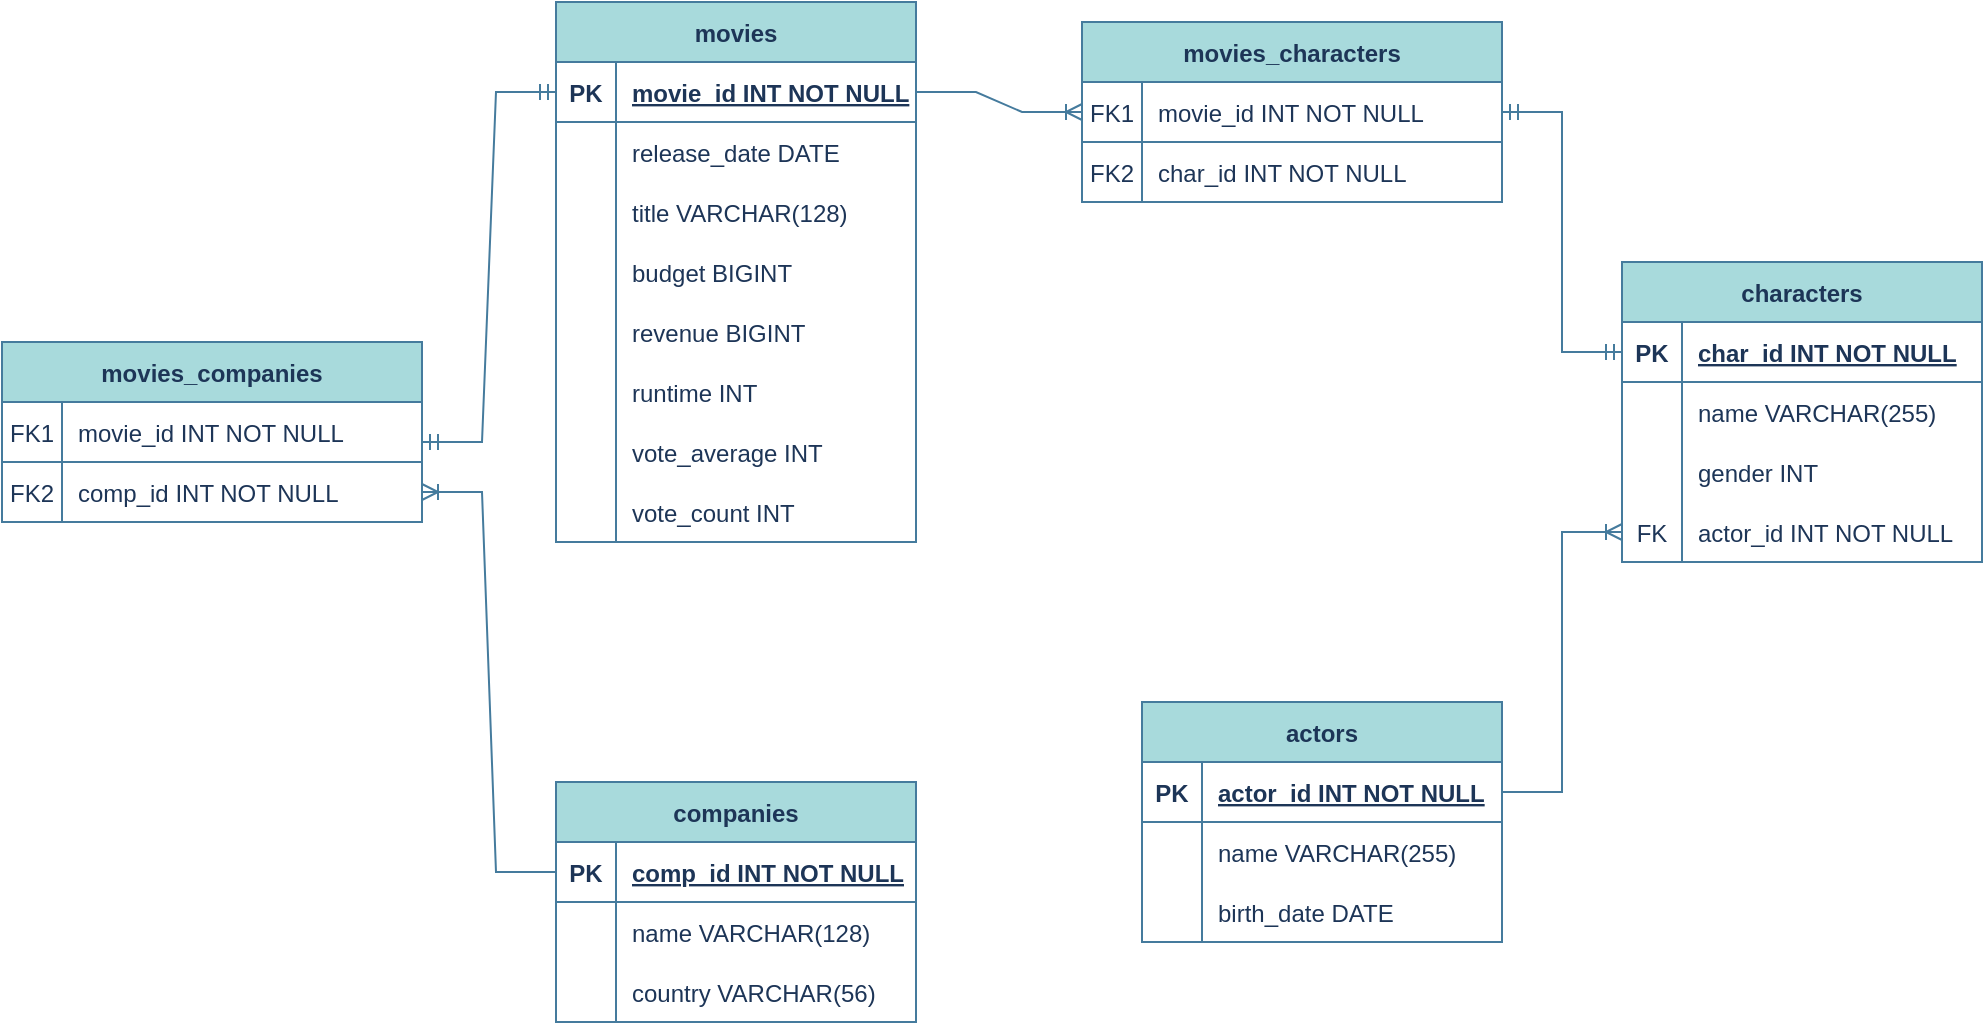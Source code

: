 <mxfile version="20.7.4" type="device"><diagram id="m9PvAGLkBXXyEAhNAXhp" name="Страница 1"><mxGraphModel dx="1693" dy="634" grid="1" gridSize="10" guides="1" tooltips="1" connect="1" arrows="1" fold="1" page="1" pageScale="1" pageWidth="827" pageHeight="1169" math="0" shadow="0"><root><mxCell id="0"/><mxCell id="1" parent="0"/><mxCell id="r9Ba5Y8X1tZbAzaDKSiV-75" value="movies_characters" style="shape=table;startSize=30;container=1;collapsible=1;childLayout=tableLayout;fixedRows=1;rowLines=0;fontStyle=1;align=center;resizeLast=1;labelBackgroundColor=none;fillColor=#A8DADC;strokeColor=#457B9D;fontColor=#1D3557;" vertex="1" parent="1"><mxGeometry x="-240" y="90" width="210" height="90" as="geometry"/></mxCell><mxCell id="r9Ba5Y8X1tZbAzaDKSiV-76" value="" style="shape=tableRow;horizontal=0;startSize=0;swimlaneHead=0;swimlaneBody=0;fillColor=none;collapsible=0;dropTarget=0;points=[[0,0.5],[1,0.5]];portConstraint=eastwest;top=0;left=0;right=0;bottom=1;labelBackgroundColor=none;strokeColor=#457B9D;fontColor=#1D3557;" vertex="1" parent="r9Ba5Y8X1tZbAzaDKSiV-75"><mxGeometry y="30" width="210" height="30" as="geometry"/></mxCell><mxCell id="r9Ba5Y8X1tZbAzaDKSiV-77" value="FK1" style="shape=partialRectangle;connectable=0;fillColor=none;top=0;left=0;bottom=0;right=0;fontStyle=0;overflow=hidden;labelBackgroundColor=none;strokeColor=#457B9D;fontColor=#1D3557;" vertex="1" parent="r9Ba5Y8X1tZbAzaDKSiV-76"><mxGeometry width="30" height="30" as="geometry"><mxRectangle width="30" height="30" as="alternateBounds"/></mxGeometry></mxCell><mxCell id="r9Ba5Y8X1tZbAzaDKSiV-78" value="movie_id INT NOT NULL" style="shape=partialRectangle;connectable=0;fillColor=none;top=0;left=0;bottom=0;right=0;align=left;spacingLeft=6;fontStyle=0;overflow=hidden;labelBackgroundColor=none;strokeColor=#457B9D;fontColor=#1D3557;" vertex="1" parent="r9Ba5Y8X1tZbAzaDKSiV-76"><mxGeometry x="30" width="180" height="30" as="geometry"><mxRectangle width="180" height="30" as="alternateBounds"/></mxGeometry></mxCell><mxCell id="r9Ba5Y8X1tZbAzaDKSiV-79" value="" style="shape=tableRow;horizontal=0;startSize=0;swimlaneHead=0;swimlaneBody=0;fillColor=none;collapsible=0;dropTarget=0;points=[[0,0.5],[1,0.5]];portConstraint=eastwest;top=0;left=0;right=0;bottom=0;labelBackgroundColor=none;strokeColor=#457B9D;fontColor=#1D3557;" vertex="1" parent="r9Ba5Y8X1tZbAzaDKSiV-75"><mxGeometry y="60" width="210" height="30" as="geometry"/></mxCell><mxCell id="r9Ba5Y8X1tZbAzaDKSiV-80" value="FK2" style="shape=partialRectangle;connectable=0;fillColor=none;top=0;left=0;bottom=0;right=0;editable=1;overflow=hidden;labelBackgroundColor=none;strokeColor=#457B9D;fontColor=#1D3557;" vertex="1" parent="r9Ba5Y8X1tZbAzaDKSiV-79"><mxGeometry width="30" height="30" as="geometry"><mxRectangle width="30" height="30" as="alternateBounds"/></mxGeometry></mxCell><mxCell id="r9Ba5Y8X1tZbAzaDKSiV-81" value="char_id INT NOT NULL" style="shape=partialRectangle;connectable=0;fillColor=none;top=0;left=0;bottom=0;right=0;align=left;spacingLeft=6;overflow=hidden;labelBackgroundColor=none;strokeColor=#457B9D;fontColor=#1D3557;" vertex="1" parent="r9Ba5Y8X1tZbAzaDKSiV-79"><mxGeometry x="30" width="180" height="30" as="geometry"><mxRectangle width="180" height="30" as="alternateBounds"/></mxGeometry></mxCell><mxCell id="r9Ba5Y8X1tZbAzaDKSiV-91" value="characters" style="shape=table;startSize=30;container=1;collapsible=1;childLayout=tableLayout;fixedRows=1;rowLines=0;fontStyle=1;align=center;resizeLast=1;strokeColor=#457B9D;fontColor=#1D3557;fillColor=#A8DADC;" vertex="1" parent="1"><mxGeometry x="30" y="210" width="180" height="150" as="geometry"/></mxCell><mxCell id="r9Ba5Y8X1tZbAzaDKSiV-92" value="" style="shape=tableRow;horizontal=0;startSize=0;swimlaneHead=0;swimlaneBody=0;fillColor=none;collapsible=0;dropTarget=0;points=[[0,0.5],[1,0.5]];portConstraint=eastwest;top=0;left=0;right=0;bottom=1;strokeColor=#457B9D;fontColor=#1D3557;" vertex="1" parent="r9Ba5Y8X1tZbAzaDKSiV-91"><mxGeometry y="30" width="180" height="30" as="geometry"/></mxCell><mxCell id="r9Ba5Y8X1tZbAzaDKSiV-93" value="PK" style="shape=partialRectangle;connectable=0;fillColor=none;top=0;left=0;bottom=0;right=0;fontStyle=1;overflow=hidden;strokeColor=#457B9D;fontColor=#1D3557;" vertex="1" parent="r9Ba5Y8X1tZbAzaDKSiV-92"><mxGeometry width="30" height="30" as="geometry"><mxRectangle width="30" height="30" as="alternateBounds"/></mxGeometry></mxCell><mxCell id="r9Ba5Y8X1tZbAzaDKSiV-94" value="char_id INT NOT NULL" style="shape=partialRectangle;connectable=0;fillColor=none;top=0;left=0;bottom=0;right=0;align=left;spacingLeft=6;fontStyle=5;overflow=hidden;strokeColor=#457B9D;fontColor=#1D3557;" vertex="1" parent="r9Ba5Y8X1tZbAzaDKSiV-92"><mxGeometry x="30" width="150" height="30" as="geometry"><mxRectangle width="150" height="30" as="alternateBounds"/></mxGeometry></mxCell><mxCell id="r9Ba5Y8X1tZbAzaDKSiV-95" value="" style="shape=tableRow;horizontal=0;startSize=0;swimlaneHead=0;swimlaneBody=0;fillColor=none;collapsible=0;dropTarget=0;points=[[0,0.5],[1,0.5]];portConstraint=eastwest;top=0;left=0;right=0;bottom=0;strokeColor=#457B9D;fontColor=#1D3557;" vertex="1" parent="r9Ba5Y8X1tZbAzaDKSiV-91"><mxGeometry y="60" width="180" height="30" as="geometry"/></mxCell><mxCell id="r9Ba5Y8X1tZbAzaDKSiV-96" value="" style="shape=partialRectangle;connectable=0;fillColor=none;top=0;left=0;bottom=0;right=0;editable=1;overflow=hidden;strokeColor=#457B9D;fontColor=#1D3557;" vertex="1" parent="r9Ba5Y8X1tZbAzaDKSiV-95"><mxGeometry width="30" height="30" as="geometry"><mxRectangle width="30" height="30" as="alternateBounds"/></mxGeometry></mxCell><mxCell id="r9Ba5Y8X1tZbAzaDKSiV-97" value="name VARCHAR(255)" style="shape=partialRectangle;connectable=0;fillColor=none;top=0;left=0;bottom=0;right=0;align=left;spacingLeft=6;overflow=hidden;strokeColor=#457B9D;fontColor=#1D3557;" vertex="1" parent="r9Ba5Y8X1tZbAzaDKSiV-95"><mxGeometry x="30" width="150" height="30" as="geometry"><mxRectangle width="150" height="30" as="alternateBounds"/></mxGeometry></mxCell><mxCell id="r9Ba5Y8X1tZbAzaDKSiV-98" value="" style="shape=tableRow;horizontal=0;startSize=0;swimlaneHead=0;swimlaneBody=0;fillColor=none;collapsible=0;dropTarget=0;points=[[0,0.5],[1,0.5]];portConstraint=eastwest;top=0;left=0;right=0;bottom=0;strokeColor=#457B9D;fontColor=#1D3557;" vertex="1" parent="r9Ba5Y8X1tZbAzaDKSiV-91"><mxGeometry y="90" width="180" height="30" as="geometry"/></mxCell><mxCell id="r9Ba5Y8X1tZbAzaDKSiV-99" value="" style="shape=partialRectangle;connectable=0;fillColor=none;top=0;left=0;bottom=0;right=0;editable=1;overflow=hidden;strokeColor=#457B9D;fontColor=#1D3557;" vertex="1" parent="r9Ba5Y8X1tZbAzaDKSiV-98"><mxGeometry width="30" height="30" as="geometry"><mxRectangle width="30" height="30" as="alternateBounds"/></mxGeometry></mxCell><mxCell id="r9Ba5Y8X1tZbAzaDKSiV-100" value="gender INT" style="shape=partialRectangle;connectable=0;fillColor=none;top=0;left=0;bottom=0;right=0;align=left;spacingLeft=6;overflow=hidden;strokeColor=#457B9D;fontColor=#1D3557;" vertex="1" parent="r9Ba5Y8X1tZbAzaDKSiV-98"><mxGeometry x="30" width="150" height="30" as="geometry"><mxRectangle width="150" height="30" as="alternateBounds"/></mxGeometry></mxCell><mxCell id="r9Ba5Y8X1tZbAzaDKSiV-101" value="" style="shape=tableRow;horizontal=0;startSize=0;swimlaneHead=0;swimlaneBody=0;fillColor=none;collapsible=0;dropTarget=0;points=[[0,0.5],[1,0.5]];portConstraint=eastwest;top=0;left=0;right=0;bottom=0;strokeColor=#457B9D;fontColor=#1D3557;" vertex="1" parent="r9Ba5Y8X1tZbAzaDKSiV-91"><mxGeometry y="120" width="180" height="30" as="geometry"/></mxCell><mxCell id="r9Ba5Y8X1tZbAzaDKSiV-102" value="FK" style="shape=partialRectangle;connectable=0;fillColor=none;top=0;left=0;bottom=0;right=0;editable=1;overflow=hidden;strokeColor=#457B9D;fontColor=#1D3557;" vertex="1" parent="r9Ba5Y8X1tZbAzaDKSiV-101"><mxGeometry width="30" height="30" as="geometry"><mxRectangle width="30" height="30" as="alternateBounds"/></mxGeometry></mxCell><mxCell id="r9Ba5Y8X1tZbAzaDKSiV-103" value="actor_id INT NOT NULL" style="shape=partialRectangle;connectable=0;fillColor=none;top=0;left=0;bottom=0;right=0;align=left;spacingLeft=6;overflow=hidden;strokeColor=#457B9D;fontColor=#1D3557;" vertex="1" parent="r9Ba5Y8X1tZbAzaDKSiV-101"><mxGeometry x="30" width="150" height="30" as="geometry"><mxRectangle width="150" height="30" as="alternateBounds"/></mxGeometry></mxCell><mxCell id="r9Ba5Y8X1tZbAzaDKSiV-106" value="actors" style="shape=table;startSize=30;container=1;collapsible=1;childLayout=tableLayout;fixedRows=1;rowLines=0;fontStyle=1;align=center;resizeLast=1;strokeColor=#457B9D;fontColor=#1D3557;fillColor=#A8DADC;" vertex="1" parent="1"><mxGeometry x="-210" y="430" width="180" height="120" as="geometry"/></mxCell><mxCell id="r9Ba5Y8X1tZbAzaDKSiV-107" value="" style="shape=tableRow;horizontal=0;startSize=0;swimlaneHead=0;swimlaneBody=0;fillColor=none;collapsible=0;dropTarget=0;points=[[0,0.5],[1,0.5]];portConstraint=eastwest;top=0;left=0;right=0;bottom=1;strokeColor=#457B9D;fontColor=#1D3557;" vertex="1" parent="r9Ba5Y8X1tZbAzaDKSiV-106"><mxGeometry y="30" width="180" height="30" as="geometry"/></mxCell><mxCell id="r9Ba5Y8X1tZbAzaDKSiV-108" value="PK" style="shape=partialRectangle;connectable=0;fillColor=none;top=0;left=0;bottom=0;right=0;fontStyle=1;overflow=hidden;strokeColor=#457B9D;fontColor=#1D3557;" vertex="1" parent="r9Ba5Y8X1tZbAzaDKSiV-107"><mxGeometry width="30" height="30" as="geometry"><mxRectangle width="30" height="30" as="alternateBounds"/></mxGeometry></mxCell><mxCell id="r9Ba5Y8X1tZbAzaDKSiV-109" value="actor_id INT NOT NULL" style="shape=partialRectangle;connectable=0;fillColor=none;top=0;left=0;bottom=0;right=0;align=left;spacingLeft=6;fontStyle=5;overflow=hidden;strokeColor=#457B9D;fontColor=#1D3557;" vertex="1" parent="r9Ba5Y8X1tZbAzaDKSiV-107"><mxGeometry x="30" width="150" height="30" as="geometry"><mxRectangle width="150" height="30" as="alternateBounds"/></mxGeometry></mxCell><mxCell id="r9Ba5Y8X1tZbAzaDKSiV-110" value="" style="shape=tableRow;horizontal=0;startSize=0;swimlaneHead=0;swimlaneBody=0;fillColor=none;collapsible=0;dropTarget=0;points=[[0,0.5],[1,0.5]];portConstraint=eastwest;top=0;left=0;right=0;bottom=0;strokeColor=#457B9D;fontColor=#1D3557;" vertex="1" parent="r9Ba5Y8X1tZbAzaDKSiV-106"><mxGeometry y="60" width="180" height="30" as="geometry"/></mxCell><mxCell id="r9Ba5Y8X1tZbAzaDKSiV-111" value="" style="shape=partialRectangle;connectable=0;fillColor=none;top=0;left=0;bottom=0;right=0;editable=1;overflow=hidden;strokeColor=#457B9D;fontColor=#1D3557;" vertex="1" parent="r9Ba5Y8X1tZbAzaDKSiV-110"><mxGeometry width="30" height="30" as="geometry"><mxRectangle width="30" height="30" as="alternateBounds"/></mxGeometry></mxCell><mxCell id="r9Ba5Y8X1tZbAzaDKSiV-112" value="name VARCHAR(255)" style="shape=partialRectangle;connectable=0;fillColor=none;top=0;left=0;bottom=0;right=0;align=left;spacingLeft=6;overflow=hidden;strokeColor=#457B9D;fontColor=#1D3557;" vertex="1" parent="r9Ba5Y8X1tZbAzaDKSiV-110"><mxGeometry x="30" width="150" height="30" as="geometry"><mxRectangle width="150" height="30" as="alternateBounds"/></mxGeometry></mxCell><mxCell id="r9Ba5Y8X1tZbAzaDKSiV-113" value="" style="shape=tableRow;horizontal=0;startSize=0;swimlaneHead=0;swimlaneBody=0;fillColor=none;collapsible=0;dropTarget=0;points=[[0,0.5],[1,0.5]];portConstraint=eastwest;top=0;left=0;right=0;bottom=0;strokeColor=#457B9D;fontColor=#1D3557;" vertex="1" parent="r9Ba5Y8X1tZbAzaDKSiV-106"><mxGeometry y="90" width="180" height="30" as="geometry"/></mxCell><mxCell id="r9Ba5Y8X1tZbAzaDKSiV-114" value="" style="shape=partialRectangle;connectable=0;fillColor=none;top=0;left=0;bottom=0;right=0;editable=1;overflow=hidden;strokeColor=#457B9D;fontColor=#1D3557;" vertex="1" parent="r9Ba5Y8X1tZbAzaDKSiV-113"><mxGeometry width="30" height="30" as="geometry"><mxRectangle width="30" height="30" as="alternateBounds"/></mxGeometry></mxCell><mxCell id="r9Ba5Y8X1tZbAzaDKSiV-115" value="birth_date DATE" style="shape=partialRectangle;connectable=0;fillColor=none;top=0;left=0;bottom=0;right=0;align=left;spacingLeft=6;overflow=hidden;strokeColor=#457B9D;fontColor=#1D3557;" vertex="1" parent="r9Ba5Y8X1tZbAzaDKSiV-113"><mxGeometry x="30" width="150" height="30" as="geometry"><mxRectangle width="150" height="30" as="alternateBounds"/></mxGeometry></mxCell><mxCell id="r9Ba5Y8X1tZbAzaDKSiV-123" value="" style="edgeStyle=entityRelationEdgeStyle;fontSize=12;html=1;endArrow=ERoneToMany;rounded=0;strokeColor=#457B9D;fontColor=#1D3557;fillColor=#A8DADC;entryX=0;entryY=0.5;entryDx=0;entryDy=0;exitX=1;exitY=0.5;exitDx=0;exitDy=0;" edge="1" parent="1" source="r9Ba5Y8X1tZbAzaDKSiV-107" target="r9Ba5Y8X1tZbAzaDKSiV-101"><mxGeometry width="100" height="100" relative="1" as="geometry"><mxPoint x="-110" y="490" as="sourcePoint"/><mxPoint x="-10" y="370" as="targetPoint"/></mxGeometry></mxCell><mxCell id="r9Ba5Y8X1tZbAzaDKSiV-125" value="movies" style="shape=table;startSize=30;container=1;collapsible=1;childLayout=tableLayout;fixedRows=1;rowLines=0;fontStyle=1;align=center;resizeLast=1;strokeColor=#457B9D;fontColor=#1D3557;fillColor=#A8DADC;" vertex="1" parent="1"><mxGeometry x="-503" y="80" width="180" height="270" as="geometry"/></mxCell><mxCell id="r9Ba5Y8X1tZbAzaDKSiV-126" value="" style="shape=tableRow;horizontal=0;startSize=0;swimlaneHead=0;swimlaneBody=0;fillColor=none;collapsible=0;dropTarget=0;points=[[0,0.5],[1,0.5]];portConstraint=eastwest;top=0;left=0;right=0;bottom=1;strokeColor=#457B9D;fontColor=#1D3557;" vertex="1" parent="r9Ba5Y8X1tZbAzaDKSiV-125"><mxGeometry y="30" width="180" height="30" as="geometry"/></mxCell><mxCell id="r9Ba5Y8X1tZbAzaDKSiV-127" value="PK" style="shape=partialRectangle;connectable=0;fillColor=none;top=0;left=0;bottom=0;right=0;fontStyle=1;overflow=hidden;strokeColor=#457B9D;fontColor=#1D3557;" vertex="1" parent="r9Ba5Y8X1tZbAzaDKSiV-126"><mxGeometry width="30" height="30" as="geometry"><mxRectangle width="30" height="30" as="alternateBounds"/></mxGeometry></mxCell><mxCell id="r9Ba5Y8X1tZbAzaDKSiV-128" value="movie_id INT NOT NULL" style="shape=partialRectangle;connectable=0;fillColor=none;top=0;left=0;bottom=0;right=0;align=left;spacingLeft=6;fontStyle=5;overflow=hidden;strokeColor=#457B9D;fontColor=#1D3557;" vertex="1" parent="r9Ba5Y8X1tZbAzaDKSiV-126"><mxGeometry x="30" width="150" height="30" as="geometry"><mxRectangle width="150" height="30" as="alternateBounds"/></mxGeometry></mxCell><mxCell id="r9Ba5Y8X1tZbAzaDKSiV-129" value="" style="shape=tableRow;horizontal=0;startSize=0;swimlaneHead=0;swimlaneBody=0;fillColor=none;collapsible=0;dropTarget=0;points=[[0,0.5],[1,0.5]];portConstraint=eastwest;top=0;left=0;right=0;bottom=0;strokeColor=#457B9D;fontColor=#1D3557;" vertex="1" parent="r9Ba5Y8X1tZbAzaDKSiV-125"><mxGeometry y="60" width="180" height="30" as="geometry"/></mxCell><mxCell id="r9Ba5Y8X1tZbAzaDKSiV-130" value="" style="shape=partialRectangle;connectable=0;fillColor=none;top=0;left=0;bottom=0;right=0;editable=1;overflow=hidden;strokeColor=#457B9D;fontColor=#1D3557;" vertex="1" parent="r9Ba5Y8X1tZbAzaDKSiV-129"><mxGeometry width="30" height="30" as="geometry"><mxRectangle width="30" height="30" as="alternateBounds"/></mxGeometry></mxCell><mxCell id="r9Ba5Y8X1tZbAzaDKSiV-131" value="release_date DATE" style="shape=partialRectangle;connectable=0;fillColor=none;top=0;left=0;bottom=0;right=0;align=left;spacingLeft=6;overflow=hidden;strokeColor=#457B9D;fontColor=#1D3557;" vertex="1" parent="r9Ba5Y8X1tZbAzaDKSiV-129"><mxGeometry x="30" width="150" height="30" as="geometry"><mxRectangle width="150" height="30" as="alternateBounds"/></mxGeometry></mxCell><mxCell id="r9Ba5Y8X1tZbAzaDKSiV-132" value="" style="shape=tableRow;horizontal=0;startSize=0;swimlaneHead=0;swimlaneBody=0;fillColor=none;collapsible=0;dropTarget=0;points=[[0,0.5],[1,0.5]];portConstraint=eastwest;top=0;left=0;right=0;bottom=0;strokeColor=#457B9D;fontColor=#1D3557;" vertex="1" parent="r9Ba5Y8X1tZbAzaDKSiV-125"><mxGeometry y="90" width="180" height="30" as="geometry"/></mxCell><mxCell id="r9Ba5Y8X1tZbAzaDKSiV-133" value="" style="shape=partialRectangle;connectable=0;fillColor=none;top=0;left=0;bottom=0;right=0;editable=1;overflow=hidden;strokeColor=#457B9D;fontColor=#1D3557;" vertex="1" parent="r9Ba5Y8X1tZbAzaDKSiV-132"><mxGeometry width="30" height="30" as="geometry"><mxRectangle width="30" height="30" as="alternateBounds"/></mxGeometry></mxCell><mxCell id="r9Ba5Y8X1tZbAzaDKSiV-134" value="title VARCHAR(128)" style="shape=partialRectangle;connectable=0;fillColor=none;top=0;left=0;bottom=0;right=0;align=left;spacingLeft=6;overflow=hidden;strokeColor=#457B9D;fontColor=#1D3557;" vertex="1" parent="r9Ba5Y8X1tZbAzaDKSiV-132"><mxGeometry x="30" width="150" height="30" as="geometry"><mxRectangle width="150" height="30" as="alternateBounds"/></mxGeometry></mxCell><mxCell id="r9Ba5Y8X1tZbAzaDKSiV-135" value="" style="shape=tableRow;horizontal=0;startSize=0;swimlaneHead=0;swimlaneBody=0;fillColor=none;collapsible=0;dropTarget=0;points=[[0,0.5],[1,0.5]];portConstraint=eastwest;top=0;left=0;right=0;bottom=0;strokeColor=#457B9D;fontColor=#1D3557;" vertex="1" parent="r9Ba5Y8X1tZbAzaDKSiV-125"><mxGeometry y="120" width="180" height="30" as="geometry"/></mxCell><mxCell id="r9Ba5Y8X1tZbAzaDKSiV-136" value="" style="shape=partialRectangle;connectable=0;fillColor=none;top=0;left=0;bottom=0;right=0;editable=1;overflow=hidden;strokeColor=#457B9D;fontColor=#1D3557;" vertex="1" parent="r9Ba5Y8X1tZbAzaDKSiV-135"><mxGeometry width="30" height="30" as="geometry"><mxRectangle width="30" height="30" as="alternateBounds"/></mxGeometry></mxCell><mxCell id="r9Ba5Y8X1tZbAzaDKSiV-137" value="budget BIGINT" style="shape=partialRectangle;connectable=0;fillColor=none;top=0;left=0;bottom=0;right=0;align=left;spacingLeft=6;overflow=hidden;strokeColor=#457B9D;fontColor=#1D3557;" vertex="1" parent="r9Ba5Y8X1tZbAzaDKSiV-135"><mxGeometry x="30" width="150" height="30" as="geometry"><mxRectangle width="150" height="30" as="alternateBounds"/></mxGeometry></mxCell><mxCell id="r9Ba5Y8X1tZbAzaDKSiV-178" style="shape=tableRow;horizontal=0;startSize=0;swimlaneHead=0;swimlaneBody=0;fillColor=none;collapsible=0;dropTarget=0;points=[[0,0.5],[1,0.5]];portConstraint=eastwest;top=0;left=0;right=0;bottom=0;strokeColor=#457B9D;fontColor=#1D3557;" vertex="1" parent="r9Ba5Y8X1tZbAzaDKSiV-125"><mxGeometry y="150" width="180" height="30" as="geometry"/></mxCell><mxCell id="r9Ba5Y8X1tZbAzaDKSiV-179" style="shape=partialRectangle;connectable=0;fillColor=none;top=0;left=0;bottom=0;right=0;editable=1;overflow=hidden;strokeColor=#457B9D;fontColor=#1D3557;" vertex="1" parent="r9Ba5Y8X1tZbAzaDKSiV-178"><mxGeometry width="30" height="30" as="geometry"><mxRectangle width="30" height="30" as="alternateBounds"/></mxGeometry></mxCell><mxCell id="r9Ba5Y8X1tZbAzaDKSiV-180" value="revenue BIGINT" style="shape=partialRectangle;connectable=0;fillColor=none;top=0;left=0;bottom=0;right=0;align=left;spacingLeft=6;overflow=hidden;strokeColor=#457B9D;fontColor=#1D3557;" vertex="1" parent="r9Ba5Y8X1tZbAzaDKSiV-178"><mxGeometry x="30" width="150" height="30" as="geometry"><mxRectangle width="150" height="30" as="alternateBounds"/></mxGeometry></mxCell><mxCell id="r9Ba5Y8X1tZbAzaDKSiV-181" style="shape=tableRow;horizontal=0;startSize=0;swimlaneHead=0;swimlaneBody=0;fillColor=none;collapsible=0;dropTarget=0;points=[[0,0.5],[1,0.5]];portConstraint=eastwest;top=0;left=0;right=0;bottom=0;strokeColor=#457B9D;fontColor=#1D3557;" vertex="1" parent="r9Ba5Y8X1tZbAzaDKSiV-125"><mxGeometry y="180" width="180" height="30" as="geometry"/></mxCell><mxCell id="r9Ba5Y8X1tZbAzaDKSiV-182" style="shape=partialRectangle;connectable=0;fillColor=none;top=0;left=0;bottom=0;right=0;editable=1;overflow=hidden;strokeColor=#457B9D;fontColor=#1D3557;" vertex="1" parent="r9Ba5Y8X1tZbAzaDKSiV-181"><mxGeometry width="30" height="30" as="geometry"><mxRectangle width="30" height="30" as="alternateBounds"/></mxGeometry></mxCell><mxCell id="r9Ba5Y8X1tZbAzaDKSiV-183" value="runtime INT" style="shape=partialRectangle;connectable=0;fillColor=none;top=0;left=0;bottom=0;right=0;align=left;spacingLeft=6;overflow=hidden;strokeColor=#457B9D;fontColor=#1D3557;" vertex="1" parent="r9Ba5Y8X1tZbAzaDKSiV-181"><mxGeometry x="30" width="150" height="30" as="geometry"><mxRectangle width="150" height="30" as="alternateBounds"/></mxGeometry></mxCell><mxCell id="r9Ba5Y8X1tZbAzaDKSiV-184" style="shape=tableRow;horizontal=0;startSize=0;swimlaneHead=0;swimlaneBody=0;fillColor=none;collapsible=0;dropTarget=0;points=[[0,0.5],[1,0.5]];portConstraint=eastwest;top=0;left=0;right=0;bottom=0;strokeColor=#457B9D;fontColor=#1D3557;" vertex="1" parent="r9Ba5Y8X1tZbAzaDKSiV-125"><mxGeometry y="210" width="180" height="30" as="geometry"/></mxCell><mxCell id="r9Ba5Y8X1tZbAzaDKSiV-185" style="shape=partialRectangle;connectable=0;fillColor=none;top=0;left=0;bottom=0;right=0;editable=1;overflow=hidden;strokeColor=#457B9D;fontColor=#1D3557;" vertex="1" parent="r9Ba5Y8X1tZbAzaDKSiV-184"><mxGeometry width="30" height="30" as="geometry"><mxRectangle width="30" height="30" as="alternateBounds"/></mxGeometry></mxCell><mxCell id="r9Ba5Y8X1tZbAzaDKSiV-186" value="vote_average INT" style="shape=partialRectangle;connectable=0;fillColor=none;top=0;left=0;bottom=0;right=0;align=left;spacingLeft=6;overflow=hidden;strokeColor=#457B9D;fontColor=#1D3557;" vertex="1" parent="r9Ba5Y8X1tZbAzaDKSiV-184"><mxGeometry x="30" width="150" height="30" as="geometry"><mxRectangle width="150" height="30" as="alternateBounds"/></mxGeometry></mxCell><mxCell id="r9Ba5Y8X1tZbAzaDKSiV-187" style="shape=tableRow;horizontal=0;startSize=0;swimlaneHead=0;swimlaneBody=0;fillColor=none;collapsible=0;dropTarget=0;points=[[0,0.5],[1,0.5]];portConstraint=eastwest;top=0;left=0;right=0;bottom=0;strokeColor=#457B9D;fontColor=#1D3557;" vertex="1" parent="r9Ba5Y8X1tZbAzaDKSiV-125"><mxGeometry y="240" width="180" height="30" as="geometry"/></mxCell><mxCell id="r9Ba5Y8X1tZbAzaDKSiV-188" style="shape=partialRectangle;connectable=0;fillColor=none;top=0;left=0;bottom=0;right=0;editable=1;overflow=hidden;strokeColor=#457B9D;fontColor=#1D3557;" vertex="1" parent="r9Ba5Y8X1tZbAzaDKSiV-187"><mxGeometry width="30" height="30" as="geometry"><mxRectangle width="30" height="30" as="alternateBounds"/></mxGeometry></mxCell><mxCell id="r9Ba5Y8X1tZbAzaDKSiV-189" value="vote_count INT" style="shape=partialRectangle;connectable=0;fillColor=none;top=0;left=0;bottom=0;right=0;align=left;spacingLeft=6;overflow=hidden;strokeColor=#457B9D;fontColor=#1D3557;" vertex="1" parent="r9Ba5Y8X1tZbAzaDKSiV-187"><mxGeometry x="30" width="150" height="30" as="geometry"><mxRectangle width="150" height="30" as="alternateBounds"/></mxGeometry></mxCell><mxCell id="r9Ba5Y8X1tZbAzaDKSiV-138" value="companies" style="shape=table;startSize=30;container=1;collapsible=1;childLayout=tableLayout;fixedRows=1;rowLines=0;fontStyle=1;align=center;resizeLast=1;strokeColor=#457B9D;fontColor=#1D3557;fillColor=#A8DADC;" vertex="1" parent="1"><mxGeometry x="-503" y="470" width="180" height="120" as="geometry"/></mxCell><mxCell id="r9Ba5Y8X1tZbAzaDKSiV-139" value="" style="shape=tableRow;horizontal=0;startSize=0;swimlaneHead=0;swimlaneBody=0;fillColor=none;collapsible=0;dropTarget=0;points=[[0,0.5],[1,0.5]];portConstraint=eastwest;top=0;left=0;right=0;bottom=1;strokeColor=#457B9D;fontColor=#1D3557;" vertex="1" parent="r9Ba5Y8X1tZbAzaDKSiV-138"><mxGeometry y="30" width="180" height="30" as="geometry"/></mxCell><mxCell id="r9Ba5Y8X1tZbAzaDKSiV-140" value="PK" style="shape=partialRectangle;connectable=0;fillColor=none;top=0;left=0;bottom=0;right=0;fontStyle=1;overflow=hidden;strokeColor=#457B9D;fontColor=#1D3557;" vertex="1" parent="r9Ba5Y8X1tZbAzaDKSiV-139"><mxGeometry width="30" height="30" as="geometry"><mxRectangle width="30" height="30" as="alternateBounds"/></mxGeometry></mxCell><mxCell id="r9Ba5Y8X1tZbAzaDKSiV-141" value="comp_id INT NOT NULL" style="shape=partialRectangle;connectable=0;fillColor=none;top=0;left=0;bottom=0;right=0;align=left;spacingLeft=6;fontStyle=5;overflow=hidden;strokeColor=#457B9D;fontColor=#1D3557;" vertex="1" parent="r9Ba5Y8X1tZbAzaDKSiV-139"><mxGeometry x="30" width="150" height="30" as="geometry"><mxRectangle width="150" height="30" as="alternateBounds"/></mxGeometry></mxCell><mxCell id="r9Ba5Y8X1tZbAzaDKSiV-142" value="" style="shape=tableRow;horizontal=0;startSize=0;swimlaneHead=0;swimlaneBody=0;fillColor=none;collapsible=0;dropTarget=0;points=[[0,0.5],[1,0.5]];portConstraint=eastwest;top=0;left=0;right=0;bottom=0;strokeColor=#457B9D;fontColor=#1D3557;" vertex="1" parent="r9Ba5Y8X1tZbAzaDKSiV-138"><mxGeometry y="60" width="180" height="30" as="geometry"/></mxCell><mxCell id="r9Ba5Y8X1tZbAzaDKSiV-143" value="" style="shape=partialRectangle;connectable=0;fillColor=none;top=0;left=0;bottom=0;right=0;editable=1;overflow=hidden;strokeColor=#457B9D;fontColor=#1D3557;" vertex="1" parent="r9Ba5Y8X1tZbAzaDKSiV-142"><mxGeometry width="30" height="30" as="geometry"><mxRectangle width="30" height="30" as="alternateBounds"/></mxGeometry></mxCell><mxCell id="r9Ba5Y8X1tZbAzaDKSiV-144" value="name VARCHAR(128)" style="shape=partialRectangle;connectable=0;fillColor=none;top=0;left=0;bottom=0;right=0;align=left;spacingLeft=6;overflow=hidden;strokeColor=#457B9D;fontColor=#1D3557;" vertex="1" parent="r9Ba5Y8X1tZbAzaDKSiV-142"><mxGeometry x="30" width="150" height="30" as="geometry"><mxRectangle width="150" height="30" as="alternateBounds"/></mxGeometry></mxCell><mxCell id="r9Ba5Y8X1tZbAzaDKSiV-145" value="" style="shape=tableRow;horizontal=0;startSize=0;swimlaneHead=0;swimlaneBody=0;fillColor=none;collapsible=0;dropTarget=0;points=[[0,0.5],[1,0.5]];portConstraint=eastwest;top=0;left=0;right=0;bottom=0;strokeColor=#457B9D;fontColor=#1D3557;" vertex="1" parent="r9Ba5Y8X1tZbAzaDKSiV-138"><mxGeometry y="90" width="180" height="30" as="geometry"/></mxCell><mxCell id="r9Ba5Y8X1tZbAzaDKSiV-146" value="" style="shape=partialRectangle;connectable=0;fillColor=none;top=0;left=0;bottom=0;right=0;editable=1;overflow=hidden;strokeColor=#457B9D;fontColor=#1D3557;" vertex="1" parent="r9Ba5Y8X1tZbAzaDKSiV-145"><mxGeometry width="30" height="30" as="geometry"><mxRectangle width="30" height="30" as="alternateBounds"/></mxGeometry></mxCell><mxCell id="r9Ba5Y8X1tZbAzaDKSiV-147" value="country VARCHAR(56)" style="shape=partialRectangle;connectable=0;fillColor=none;top=0;left=0;bottom=0;right=0;align=left;spacingLeft=6;overflow=hidden;strokeColor=#457B9D;fontColor=#1D3557;" vertex="1" parent="r9Ba5Y8X1tZbAzaDKSiV-145"><mxGeometry x="30" width="150" height="30" as="geometry"><mxRectangle width="150" height="30" as="alternateBounds"/></mxGeometry></mxCell><mxCell id="r9Ba5Y8X1tZbAzaDKSiV-166" value="movies_companies" style="shape=table;startSize=30;container=1;collapsible=1;childLayout=tableLayout;fixedRows=1;rowLines=0;fontStyle=1;align=center;resizeLast=1;labelBackgroundColor=none;fillColor=#A8DADC;strokeColor=#457B9D;fontColor=#1D3557;" vertex="1" parent="1"><mxGeometry x="-780" y="250" width="210" height="90" as="geometry"/></mxCell><mxCell id="r9Ba5Y8X1tZbAzaDKSiV-167" value="" style="shape=tableRow;horizontal=0;startSize=0;swimlaneHead=0;swimlaneBody=0;fillColor=none;collapsible=0;dropTarget=0;points=[[0,0.5],[1,0.5]];portConstraint=eastwest;top=0;left=0;right=0;bottom=1;labelBackgroundColor=none;strokeColor=#457B9D;fontColor=#1D3557;" vertex="1" parent="r9Ba5Y8X1tZbAzaDKSiV-166"><mxGeometry y="30" width="210" height="30" as="geometry"/></mxCell><mxCell id="r9Ba5Y8X1tZbAzaDKSiV-168" value="FK1" style="shape=partialRectangle;connectable=0;fillColor=none;top=0;left=0;bottom=0;right=0;fontStyle=0;overflow=hidden;labelBackgroundColor=none;strokeColor=#457B9D;fontColor=#1D3557;" vertex="1" parent="r9Ba5Y8X1tZbAzaDKSiV-167"><mxGeometry width="30" height="30" as="geometry"><mxRectangle width="30" height="30" as="alternateBounds"/></mxGeometry></mxCell><mxCell id="r9Ba5Y8X1tZbAzaDKSiV-169" value="movie_id INT NOT NULL" style="shape=partialRectangle;connectable=0;fillColor=none;top=0;left=0;bottom=0;right=0;align=left;spacingLeft=6;fontStyle=0;overflow=hidden;labelBackgroundColor=none;strokeColor=#457B9D;fontColor=#1D3557;" vertex="1" parent="r9Ba5Y8X1tZbAzaDKSiV-167"><mxGeometry x="30" width="180" height="30" as="geometry"><mxRectangle width="180" height="30" as="alternateBounds"/></mxGeometry></mxCell><mxCell id="r9Ba5Y8X1tZbAzaDKSiV-170" value="" style="shape=tableRow;horizontal=0;startSize=0;swimlaneHead=0;swimlaneBody=0;fillColor=none;collapsible=0;dropTarget=0;points=[[0,0.5],[1,0.5]];portConstraint=eastwest;top=0;left=0;right=0;bottom=0;labelBackgroundColor=none;strokeColor=#457B9D;fontColor=#1D3557;" vertex="1" parent="r9Ba5Y8X1tZbAzaDKSiV-166"><mxGeometry y="60" width="210" height="30" as="geometry"/></mxCell><mxCell id="r9Ba5Y8X1tZbAzaDKSiV-171" value="FK2" style="shape=partialRectangle;connectable=0;fillColor=none;top=0;left=0;bottom=0;right=0;editable=1;overflow=hidden;labelBackgroundColor=none;strokeColor=#457B9D;fontColor=#1D3557;" vertex="1" parent="r9Ba5Y8X1tZbAzaDKSiV-170"><mxGeometry width="30" height="30" as="geometry"><mxRectangle width="30" height="30" as="alternateBounds"/></mxGeometry></mxCell><mxCell id="r9Ba5Y8X1tZbAzaDKSiV-172" value="comp_id INT NOT NULL" style="shape=partialRectangle;connectable=0;fillColor=none;top=0;left=0;bottom=0;right=0;align=left;spacingLeft=6;overflow=hidden;labelBackgroundColor=none;strokeColor=#457B9D;fontColor=#1D3557;" vertex="1" parent="r9Ba5Y8X1tZbAzaDKSiV-170"><mxGeometry x="30" width="180" height="30" as="geometry"><mxRectangle width="180" height="30" as="alternateBounds"/></mxGeometry></mxCell><mxCell id="r9Ba5Y8X1tZbAzaDKSiV-177" value="" style="edgeStyle=entityRelationEdgeStyle;fontSize=12;html=1;endArrow=ERoneToMany;rounded=0;strokeColor=#457B9D;fontColor=#1D3557;fillColor=#A8DADC;entryX=1;entryY=0.5;entryDx=0;entryDy=0;exitX=0;exitY=0.5;exitDx=0;exitDy=0;" edge="1" parent="1" source="r9Ba5Y8X1tZbAzaDKSiV-139" target="r9Ba5Y8X1tZbAzaDKSiV-170"><mxGeometry x="-1" y="-283" width="100" height="100" relative="1" as="geometry"><mxPoint x="-580" y="480" as="sourcePoint"/><mxPoint x="-790" y="325" as="targetPoint"/><mxPoint x="-230" y="-118" as="offset"/></mxGeometry></mxCell><mxCell id="r9Ba5Y8X1tZbAzaDKSiV-192" value="" style="edgeStyle=entityRelationEdgeStyle;fontSize=12;html=1;endArrow=ERmandOne;startArrow=ERmandOne;rounded=0;strokeColor=#457B9D;fontColor=#1D3557;fillColor=#A8DADC;entryX=0;entryY=0.5;entryDx=0;entryDy=0;" edge="1" parent="1" target="r9Ba5Y8X1tZbAzaDKSiV-126"><mxGeometry width="100" height="100" relative="1" as="geometry"><mxPoint x="-570" y="300" as="sourcePoint"/><mxPoint x="-470" y="200" as="targetPoint"/></mxGeometry></mxCell><mxCell id="r9Ba5Y8X1tZbAzaDKSiV-193" value="" style="edgeStyle=entityRelationEdgeStyle;fontSize=12;html=1;endArrow=ERoneToMany;rounded=0;strokeColor=#457B9D;fontColor=#1D3557;fillColor=#A8DADC;exitX=1;exitY=0.5;exitDx=0;exitDy=0;" edge="1" parent="1" source="r9Ba5Y8X1tZbAzaDKSiV-126" target="r9Ba5Y8X1tZbAzaDKSiV-76"><mxGeometry width="100" height="100" relative="1" as="geometry"><mxPoint x="-330" y="200" as="sourcePoint"/><mxPoint x="-230" y="100" as="targetPoint"/></mxGeometry></mxCell><mxCell id="r9Ba5Y8X1tZbAzaDKSiV-194" value="" style="edgeStyle=entityRelationEdgeStyle;fontSize=12;html=1;endArrow=ERmandOne;startArrow=ERmandOne;rounded=0;strokeColor=#457B9D;fontColor=#1D3557;fillColor=#A8DADC;entryX=0;entryY=0.5;entryDx=0;entryDy=0;exitX=1;exitY=0.5;exitDx=0;exitDy=0;" edge="1" parent="1" source="r9Ba5Y8X1tZbAzaDKSiV-76" target="r9Ba5Y8X1tZbAzaDKSiV-92"><mxGeometry width="100" height="100" relative="1" as="geometry"><mxPoint x="-220" y="320" as="sourcePoint"/><mxPoint x="-120" y="220" as="targetPoint"/></mxGeometry></mxCell></root></mxGraphModel></diagram></mxfile>